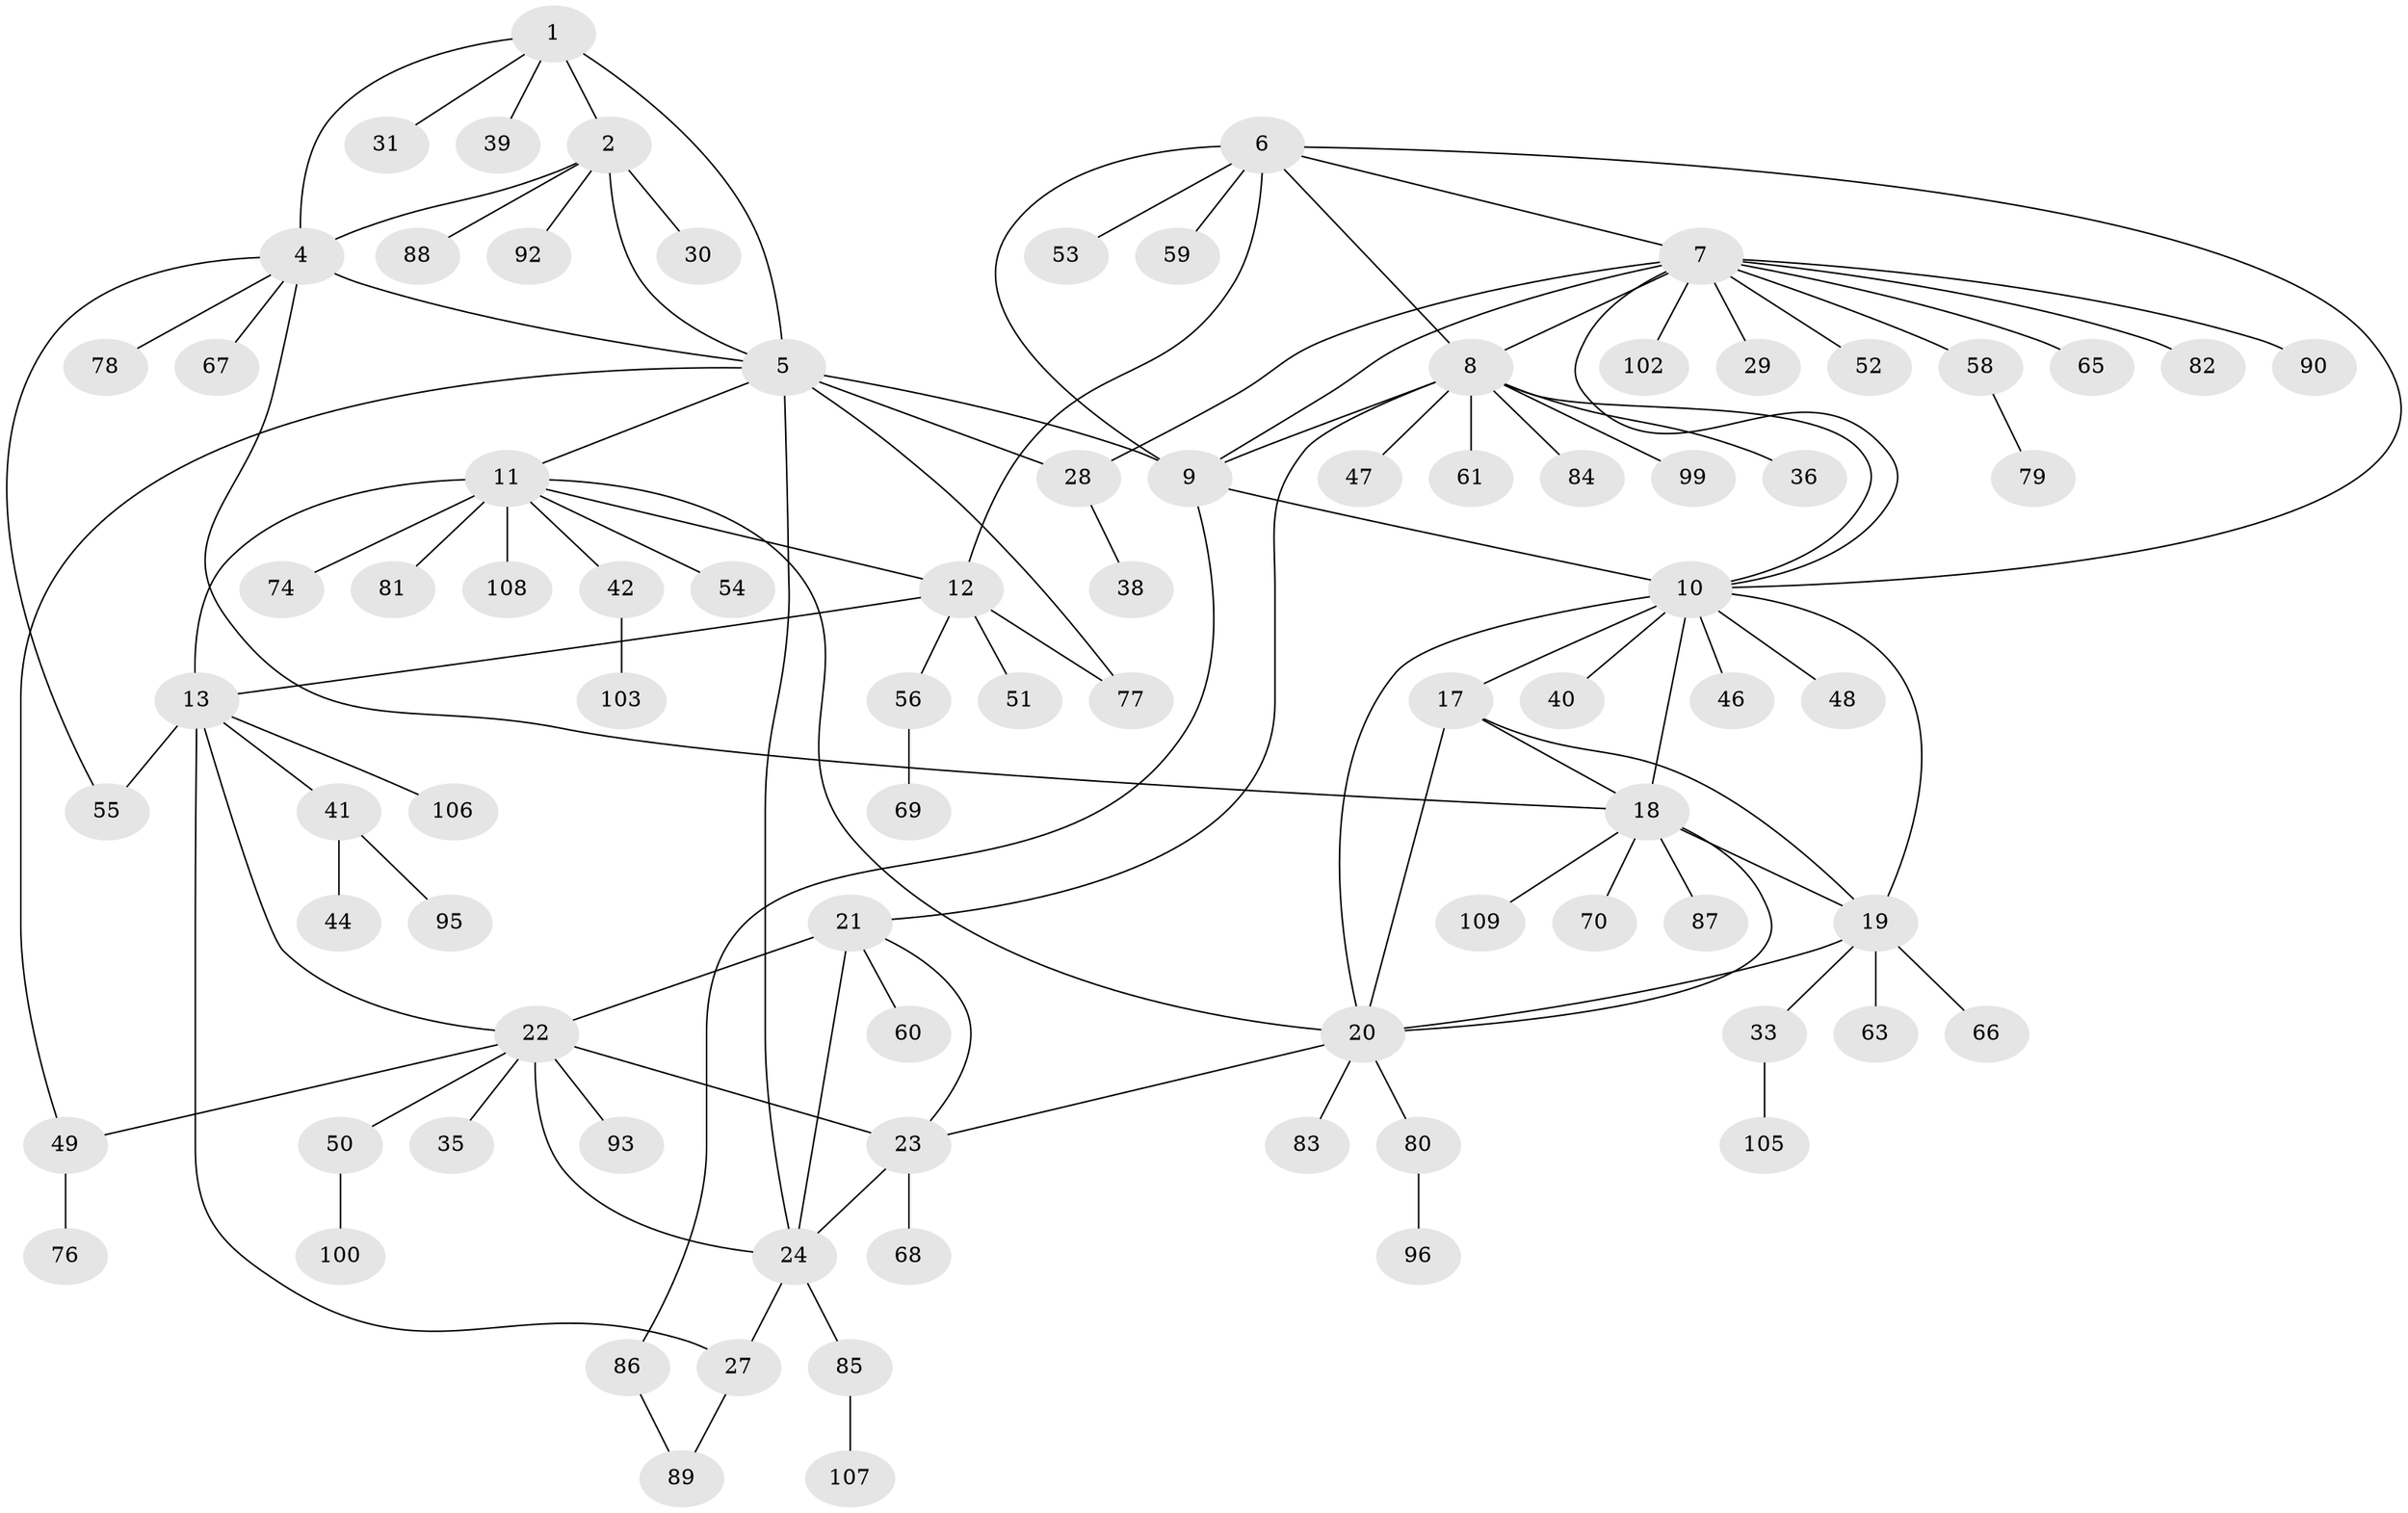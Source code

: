 // Generated by graph-tools (version 1.1) at 2025/52/02/27/25 19:52:17]
// undirected, 85 vertices, 115 edges
graph export_dot {
graph [start="1"]
  node [color=gray90,style=filled];
  1 [super="+3"];
  2 [super="+97"];
  4 [super="+94"];
  5 [super="+32"];
  6;
  7 [super="+45"];
  8 [super="+57"];
  9 [super="+34"];
  10 [super="+16"];
  11 [super="+15"];
  12 [super="+37"];
  13 [super="+14"];
  17;
  18 [super="+91"];
  19 [super="+75"];
  20 [super="+71"];
  21 [super="+43"];
  22 [super="+26"];
  23 [super="+25"];
  24 [super="+104"];
  27;
  28;
  29;
  30;
  31;
  33 [super="+62"];
  35;
  36;
  38;
  39;
  40;
  41;
  42;
  44;
  46;
  47;
  48 [super="+73"];
  49;
  50;
  51;
  52;
  53;
  54;
  55 [super="+72"];
  56;
  58;
  59;
  60;
  61 [super="+64"];
  63;
  65;
  66;
  67;
  68;
  69;
  70;
  74;
  76;
  77 [super="+98"];
  78;
  79;
  80;
  81;
  82;
  83;
  84;
  85 [super="+101"];
  86;
  87;
  88;
  89 [super="+110"];
  90;
  92;
  93;
  95;
  96;
  99;
  100;
  102;
  103;
  105;
  106;
  107;
  108;
  109;
  1 -- 2 [weight=2];
  1 -- 4 [weight=2];
  1 -- 5 [weight=2];
  1 -- 39;
  1 -- 31;
  2 -- 4;
  2 -- 5;
  2 -- 30;
  2 -- 88;
  2 -- 92;
  4 -- 5;
  4 -- 18;
  4 -- 55;
  4 -- 67;
  4 -- 78;
  5 -- 9;
  5 -- 11;
  5 -- 24 [weight=2];
  5 -- 28;
  5 -- 49;
  5 -- 77;
  6 -- 7;
  6 -- 8;
  6 -- 9;
  6 -- 10;
  6 -- 12;
  6 -- 53;
  6 -- 59;
  7 -- 8;
  7 -- 9;
  7 -- 10;
  7 -- 28;
  7 -- 29;
  7 -- 52;
  7 -- 58;
  7 -- 90;
  7 -- 102;
  7 -- 65;
  7 -- 82;
  8 -- 9;
  8 -- 10;
  8 -- 21;
  8 -- 36;
  8 -- 47;
  8 -- 61;
  8 -- 84;
  8 -- 99;
  9 -- 10;
  9 -- 86;
  10 -- 40;
  10 -- 46;
  10 -- 48;
  10 -- 18 [weight=2];
  10 -- 17;
  10 -- 19;
  10 -- 20;
  11 -- 12 [weight=2];
  11 -- 13 [weight=4];
  11 -- 42;
  11 -- 54;
  11 -- 74;
  11 -- 81;
  11 -- 108;
  11 -- 20;
  12 -- 13 [weight=2];
  12 -- 51;
  12 -- 56;
  12 -- 77;
  13 -- 41;
  13 -- 106;
  13 -- 22;
  13 -- 55;
  13 -- 27;
  17 -- 18;
  17 -- 19;
  17 -- 20;
  18 -- 19;
  18 -- 20;
  18 -- 70;
  18 -- 87;
  18 -- 109;
  19 -- 20;
  19 -- 33;
  19 -- 63;
  19 -- 66;
  20 -- 80;
  20 -- 83;
  20 -- 23;
  21 -- 22;
  21 -- 23 [weight=2];
  21 -- 24;
  21 -- 60;
  22 -- 23 [weight=2];
  22 -- 24;
  22 -- 35;
  22 -- 49;
  22 -- 50;
  22 -- 93;
  23 -- 24 [weight=2];
  23 -- 68;
  24 -- 27;
  24 -- 85;
  27 -- 89;
  28 -- 38;
  33 -- 105;
  41 -- 44;
  41 -- 95;
  42 -- 103;
  49 -- 76;
  50 -- 100;
  56 -- 69;
  58 -- 79;
  80 -- 96;
  85 -- 107;
  86 -- 89;
}
